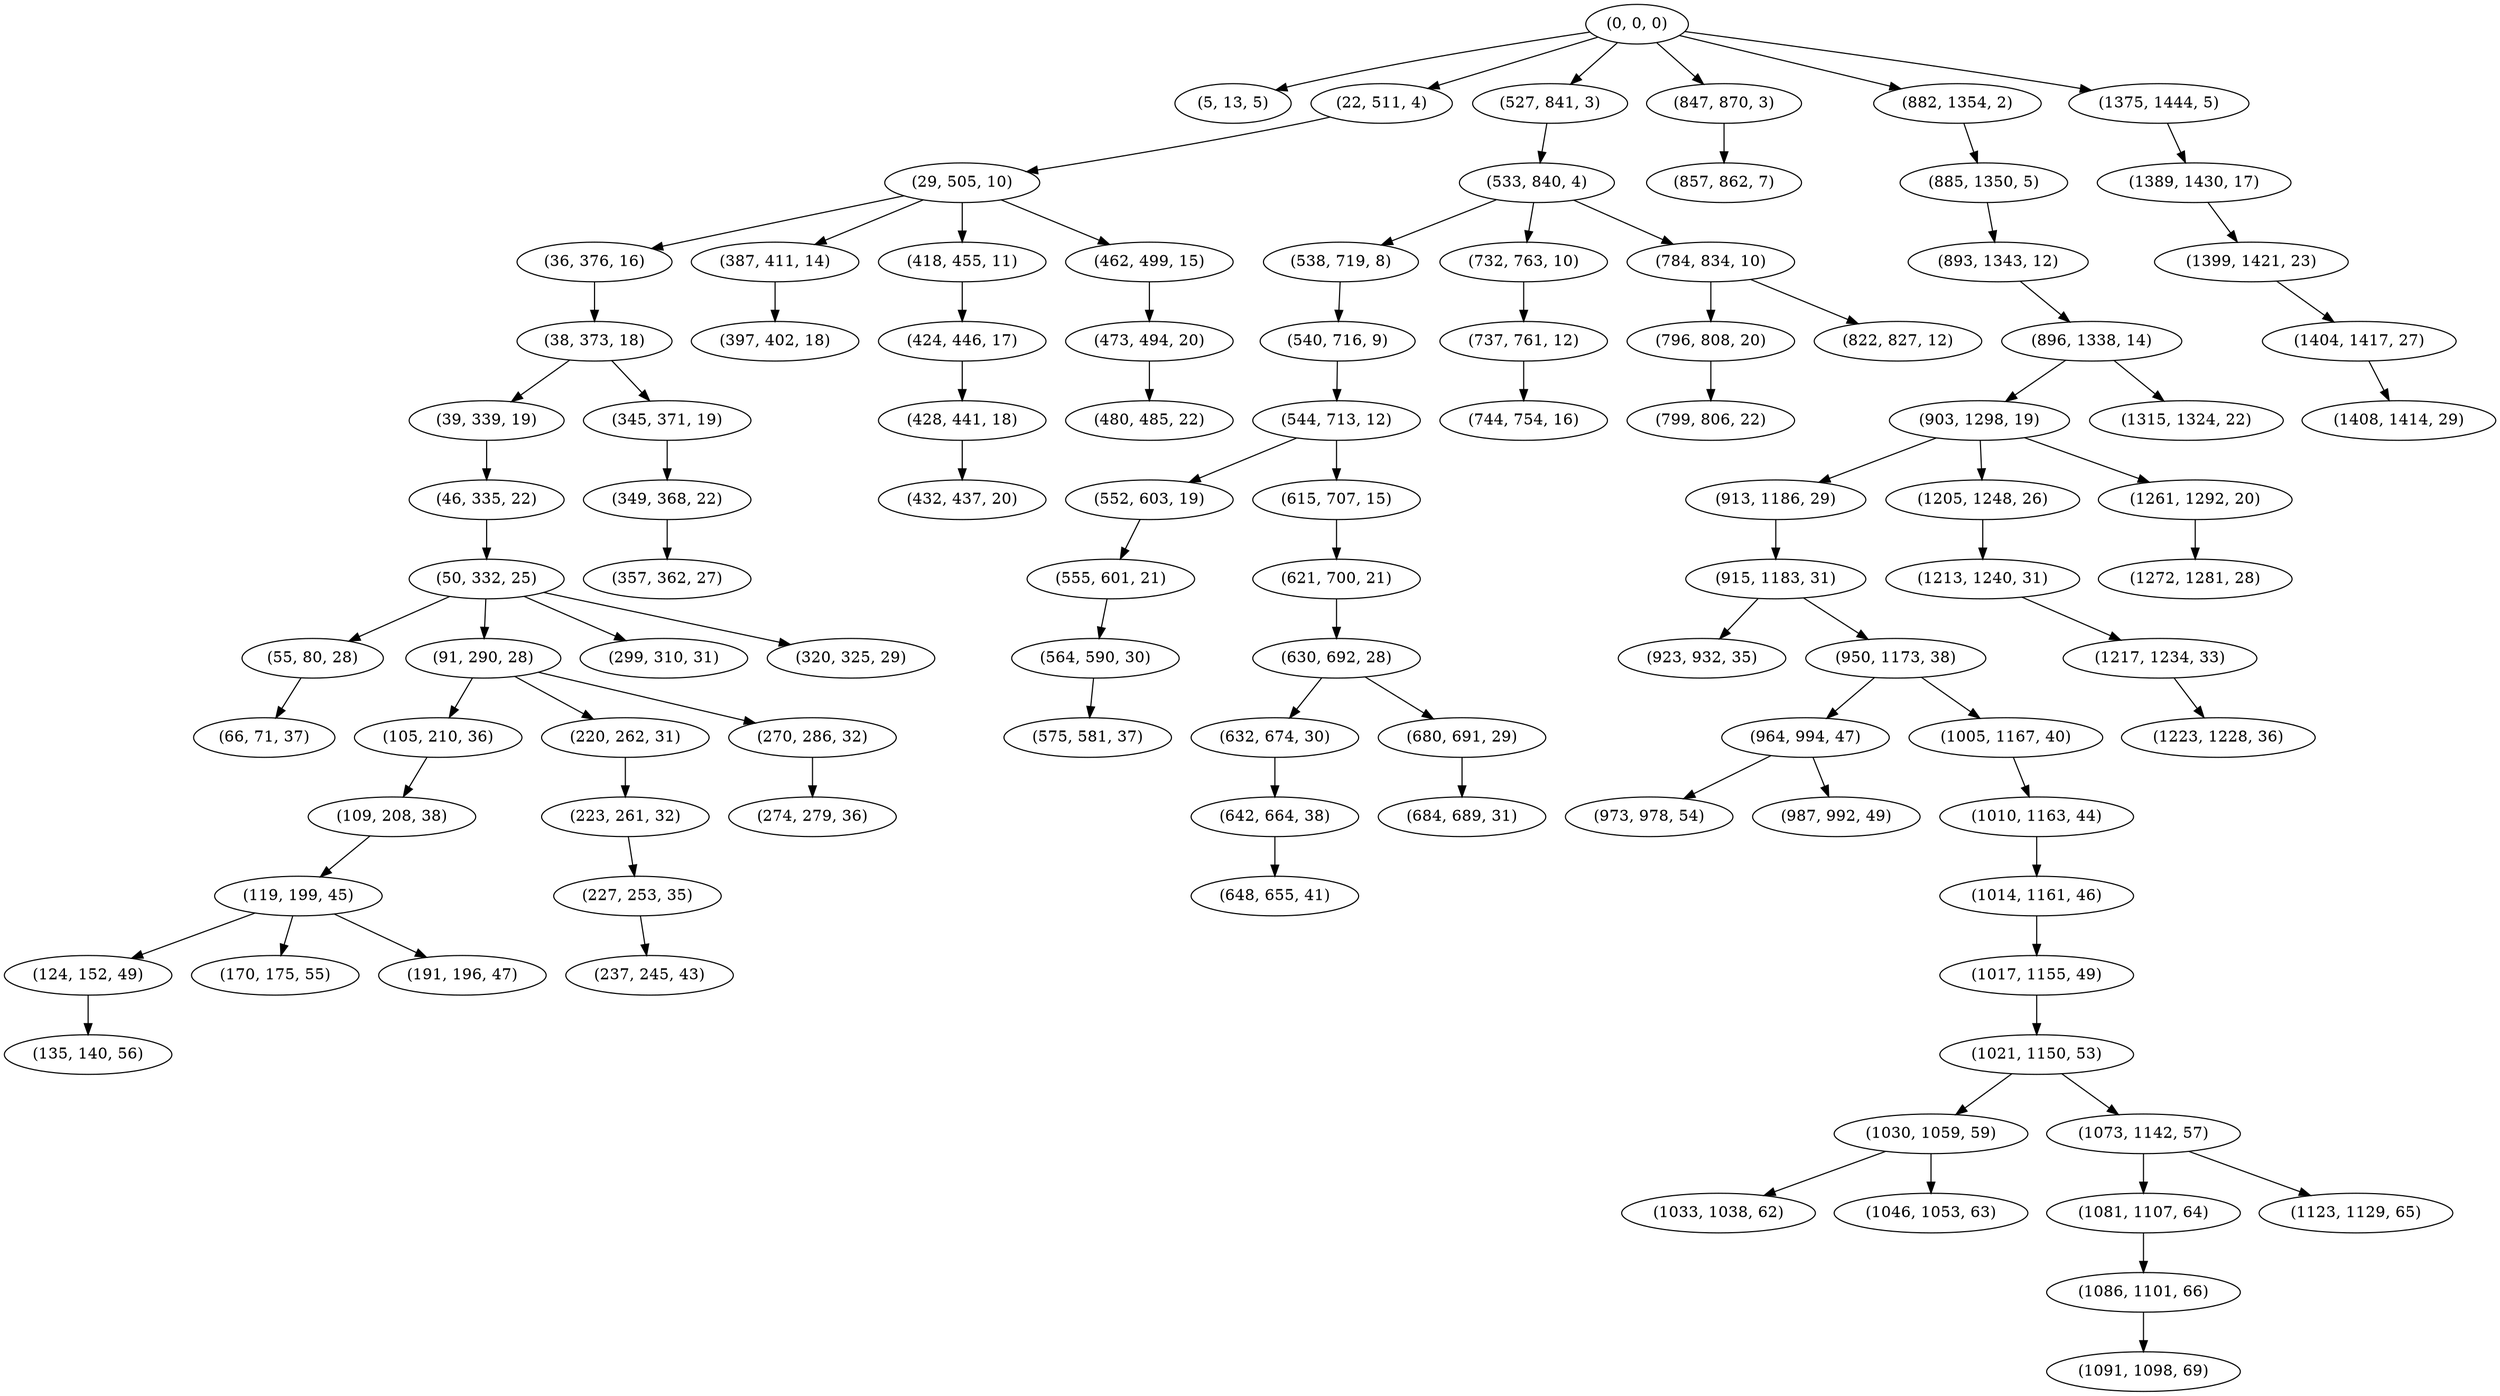 digraph tree {
    "(0, 0, 0)";
    "(5, 13, 5)";
    "(22, 511, 4)";
    "(29, 505, 10)";
    "(36, 376, 16)";
    "(38, 373, 18)";
    "(39, 339, 19)";
    "(46, 335, 22)";
    "(50, 332, 25)";
    "(55, 80, 28)";
    "(66, 71, 37)";
    "(91, 290, 28)";
    "(105, 210, 36)";
    "(109, 208, 38)";
    "(119, 199, 45)";
    "(124, 152, 49)";
    "(135, 140, 56)";
    "(170, 175, 55)";
    "(191, 196, 47)";
    "(220, 262, 31)";
    "(223, 261, 32)";
    "(227, 253, 35)";
    "(237, 245, 43)";
    "(270, 286, 32)";
    "(274, 279, 36)";
    "(299, 310, 31)";
    "(320, 325, 29)";
    "(345, 371, 19)";
    "(349, 368, 22)";
    "(357, 362, 27)";
    "(387, 411, 14)";
    "(397, 402, 18)";
    "(418, 455, 11)";
    "(424, 446, 17)";
    "(428, 441, 18)";
    "(432, 437, 20)";
    "(462, 499, 15)";
    "(473, 494, 20)";
    "(480, 485, 22)";
    "(527, 841, 3)";
    "(533, 840, 4)";
    "(538, 719, 8)";
    "(540, 716, 9)";
    "(544, 713, 12)";
    "(552, 603, 19)";
    "(555, 601, 21)";
    "(564, 590, 30)";
    "(575, 581, 37)";
    "(615, 707, 15)";
    "(621, 700, 21)";
    "(630, 692, 28)";
    "(632, 674, 30)";
    "(642, 664, 38)";
    "(648, 655, 41)";
    "(680, 691, 29)";
    "(684, 689, 31)";
    "(732, 763, 10)";
    "(737, 761, 12)";
    "(744, 754, 16)";
    "(784, 834, 10)";
    "(796, 808, 20)";
    "(799, 806, 22)";
    "(822, 827, 12)";
    "(847, 870, 3)";
    "(857, 862, 7)";
    "(882, 1354, 2)";
    "(885, 1350, 5)";
    "(893, 1343, 12)";
    "(896, 1338, 14)";
    "(903, 1298, 19)";
    "(913, 1186, 29)";
    "(915, 1183, 31)";
    "(923, 932, 35)";
    "(950, 1173, 38)";
    "(964, 994, 47)";
    "(973, 978, 54)";
    "(987, 992, 49)";
    "(1005, 1167, 40)";
    "(1010, 1163, 44)";
    "(1014, 1161, 46)";
    "(1017, 1155, 49)";
    "(1021, 1150, 53)";
    "(1030, 1059, 59)";
    "(1033, 1038, 62)";
    "(1046, 1053, 63)";
    "(1073, 1142, 57)";
    "(1081, 1107, 64)";
    "(1086, 1101, 66)";
    "(1091, 1098, 69)";
    "(1123, 1129, 65)";
    "(1205, 1248, 26)";
    "(1213, 1240, 31)";
    "(1217, 1234, 33)";
    "(1223, 1228, 36)";
    "(1261, 1292, 20)";
    "(1272, 1281, 28)";
    "(1315, 1324, 22)";
    "(1375, 1444, 5)";
    "(1389, 1430, 17)";
    "(1399, 1421, 23)";
    "(1404, 1417, 27)";
    "(1408, 1414, 29)";
    "(0, 0, 0)" -> "(5, 13, 5)";
    "(0, 0, 0)" -> "(22, 511, 4)";
    "(0, 0, 0)" -> "(527, 841, 3)";
    "(0, 0, 0)" -> "(847, 870, 3)";
    "(0, 0, 0)" -> "(882, 1354, 2)";
    "(0, 0, 0)" -> "(1375, 1444, 5)";
    "(22, 511, 4)" -> "(29, 505, 10)";
    "(29, 505, 10)" -> "(36, 376, 16)";
    "(29, 505, 10)" -> "(387, 411, 14)";
    "(29, 505, 10)" -> "(418, 455, 11)";
    "(29, 505, 10)" -> "(462, 499, 15)";
    "(36, 376, 16)" -> "(38, 373, 18)";
    "(38, 373, 18)" -> "(39, 339, 19)";
    "(38, 373, 18)" -> "(345, 371, 19)";
    "(39, 339, 19)" -> "(46, 335, 22)";
    "(46, 335, 22)" -> "(50, 332, 25)";
    "(50, 332, 25)" -> "(55, 80, 28)";
    "(50, 332, 25)" -> "(91, 290, 28)";
    "(50, 332, 25)" -> "(299, 310, 31)";
    "(50, 332, 25)" -> "(320, 325, 29)";
    "(55, 80, 28)" -> "(66, 71, 37)";
    "(91, 290, 28)" -> "(105, 210, 36)";
    "(91, 290, 28)" -> "(220, 262, 31)";
    "(91, 290, 28)" -> "(270, 286, 32)";
    "(105, 210, 36)" -> "(109, 208, 38)";
    "(109, 208, 38)" -> "(119, 199, 45)";
    "(119, 199, 45)" -> "(124, 152, 49)";
    "(119, 199, 45)" -> "(170, 175, 55)";
    "(119, 199, 45)" -> "(191, 196, 47)";
    "(124, 152, 49)" -> "(135, 140, 56)";
    "(220, 262, 31)" -> "(223, 261, 32)";
    "(223, 261, 32)" -> "(227, 253, 35)";
    "(227, 253, 35)" -> "(237, 245, 43)";
    "(270, 286, 32)" -> "(274, 279, 36)";
    "(345, 371, 19)" -> "(349, 368, 22)";
    "(349, 368, 22)" -> "(357, 362, 27)";
    "(387, 411, 14)" -> "(397, 402, 18)";
    "(418, 455, 11)" -> "(424, 446, 17)";
    "(424, 446, 17)" -> "(428, 441, 18)";
    "(428, 441, 18)" -> "(432, 437, 20)";
    "(462, 499, 15)" -> "(473, 494, 20)";
    "(473, 494, 20)" -> "(480, 485, 22)";
    "(527, 841, 3)" -> "(533, 840, 4)";
    "(533, 840, 4)" -> "(538, 719, 8)";
    "(533, 840, 4)" -> "(732, 763, 10)";
    "(533, 840, 4)" -> "(784, 834, 10)";
    "(538, 719, 8)" -> "(540, 716, 9)";
    "(540, 716, 9)" -> "(544, 713, 12)";
    "(544, 713, 12)" -> "(552, 603, 19)";
    "(544, 713, 12)" -> "(615, 707, 15)";
    "(552, 603, 19)" -> "(555, 601, 21)";
    "(555, 601, 21)" -> "(564, 590, 30)";
    "(564, 590, 30)" -> "(575, 581, 37)";
    "(615, 707, 15)" -> "(621, 700, 21)";
    "(621, 700, 21)" -> "(630, 692, 28)";
    "(630, 692, 28)" -> "(632, 674, 30)";
    "(630, 692, 28)" -> "(680, 691, 29)";
    "(632, 674, 30)" -> "(642, 664, 38)";
    "(642, 664, 38)" -> "(648, 655, 41)";
    "(680, 691, 29)" -> "(684, 689, 31)";
    "(732, 763, 10)" -> "(737, 761, 12)";
    "(737, 761, 12)" -> "(744, 754, 16)";
    "(784, 834, 10)" -> "(796, 808, 20)";
    "(784, 834, 10)" -> "(822, 827, 12)";
    "(796, 808, 20)" -> "(799, 806, 22)";
    "(847, 870, 3)" -> "(857, 862, 7)";
    "(882, 1354, 2)" -> "(885, 1350, 5)";
    "(885, 1350, 5)" -> "(893, 1343, 12)";
    "(893, 1343, 12)" -> "(896, 1338, 14)";
    "(896, 1338, 14)" -> "(903, 1298, 19)";
    "(896, 1338, 14)" -> "(1315, 1324, 22)";
    "(903, 1298, 19)" -> "(913, 1186, 29)";
    "(903, 1298, 19)" -> "(1205, 1248, 26)";
    "(903, 1298, 19)" -> "(1261, 1292, 20)";
    "(913, 1186, 29)" -> "(915, 1183, 31)";
    "(915, 1183, 31)" -> "(923, 932, 35)";
    "(915, 1183, 31)" -> "(950, 1173, 38)";
    "(950, 1173, 38)" -> "(964, 994, 47)";
    "(950, 1173, 38)" -> "(1005, 1167, 40)";
    "(964, 994, 47)" -> "(973, 978, 54)";
    "(964, 994, 47)" -> "(987, 992, 49)";
    "(1005, 1167, 40)" -> "(1010, 1163, 44)";
    "(1010, 1163, 44)" -> "(1014, 1161, 46)";
    "(1014, 1161, 46)" -> "(1017, 1155, 49)";
    "(1017, 1155, 49)" -> "(1021, 1150, 53)";
    "(1021, 1150, 53)" -> "(1030, 1059, 59)";
    "(1021, 1150, 53)" -> "(1073, 1142, 57)";
    "(1030, 1059, 59)" -> "(1033, 1038, 62)";
    "(1030, 1059, 59)" -> "(1046, 1053, 63)";
    "(1073, 1142, 57)" -> "(1081, 1107, 64)";
    "(1073, 1142, 57)" -> "(1123, 1129, 65)";
    "(1081, 1107, 64)" -> "(1086, 1101, 66)";
    "(1086, 1101, 66)" -> "(1091, 1098, 69)";
    "(1205, 1248, 26)" -> "(1213, 1240, 31)";
    "(1213, 1240, 31)" -> "(1217, 1234, 33)";
    "(1217, 1234, 33)" -> "(1223, 1228, 36)";
    "(1261, 1292, 20)" -> "(1272, 1281, 28)";
    "(1375, 1444, 5)" -> "(1389, 1430, 17)";
    "(1389, 1430, 17)" -> "(1399, 1421, 23)";
    "(1399, 1421, 23)" -> "(1404, 1417, 27)";
    "(1404, 1417, 27)" -> "(1408, 1414, 29)";
}
